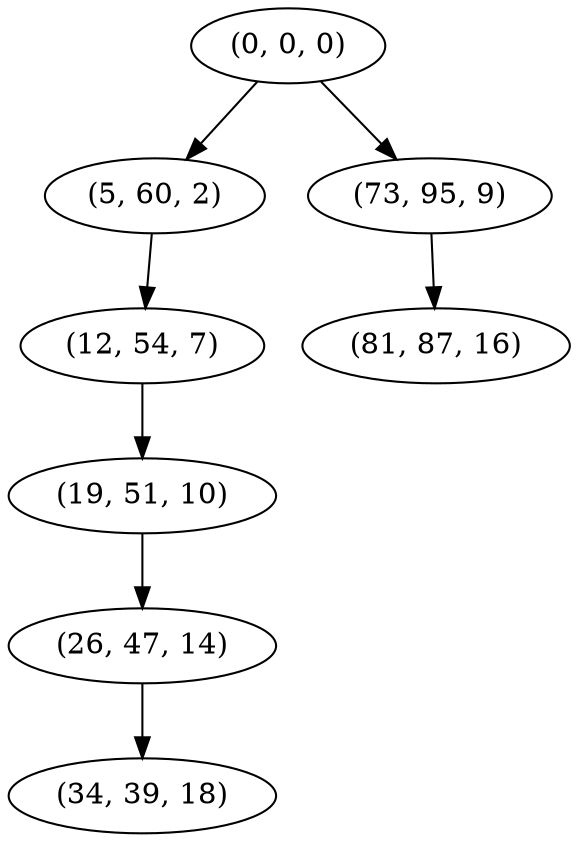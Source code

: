 digraph tree {
    "(0, 0, 0)";
    "(5, 60, 2)";
    "(12, 54, 7)";
    "(19, 51, 10)";
    "(26, 47, 14)";
    "(34, 39, 18)";
    "(73, 95, 9)";
    "(81, 87, 16)";
    "(0, 0, 0)" -> "(5, 60, 2)";
    "(0, 0, 0)" -> "(73, 95, 9)";
    "(5, 60, 2)" -> "(12, 54, 7)";
    "(12, 54, 7)" -> "(19, 51, 10)";
    "(19, 51, 10)" -> "(26, 47, 14)";
    "(26, 47, 14)" -> "(34, 39, 18)";
    "(73, 95, 9)" -> "(81, 87, 16)";
}
